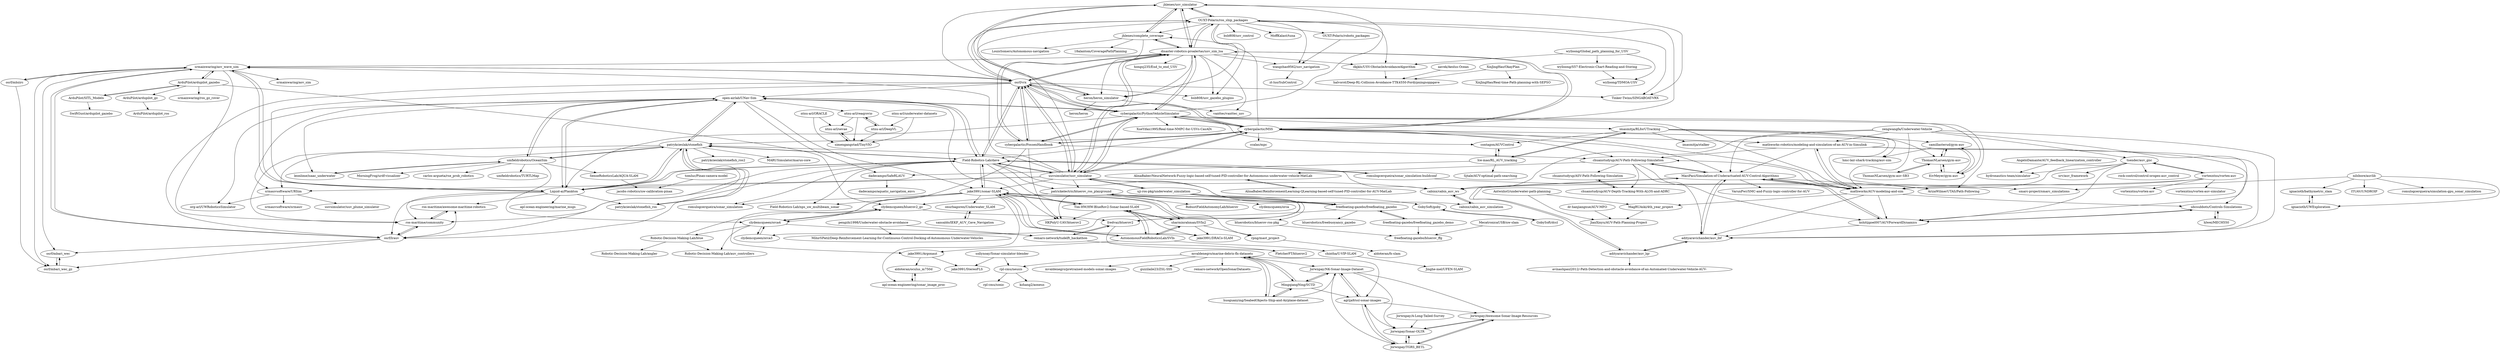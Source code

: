 digraph G {
"jhlenes/usv_simulator" -> "heron/heron_simulator"
"jhlenes/usv_simulator" -> "OUXT-Polaris/ros_ship_packages"
"jhlenes/usv_simulator" -> "jhlenes/complete_coverage"
"jhlenes/usv_simulator" -> "Tinker-Twins/SINGABOAT-VRX"
"jhlenes/usv_simulator" -> "disaster-robotics-proalertas/usv_sim_lsa"
"patrickelectric/bluerov_ros_playground" -> "fredvaz/bluerov2"
"patrickelectric/bluerov_ros_playground" -> "RobustFieldAutonomyLab/bluerov"
"patrickelectric/bluerov_ros_playground" -> "freefloating-gazebo/freefloating_gazebo"
"patrickelectric/bluerov_ros_playground" -> "bluerobotics/bluerov-ros-pkg"
"patrickelectric/bluerov_ros_playground" -> "clydemcqueen/orca"
"patrickelectric/bluerov_ros_playground" -> "clydemcqueen/bluerov2_gz"
"patrickelectric/bluerov_ros_playground" -> "HKPolyU-UAV/bluerov2"
"cybergalactic/MSS" -> "cybergalactic/PythonVehicleSimulator"
"cybergalactic/MSS" -> "cybergalactic/FossenHandbook"
"cybergalactic/MSS" -> "disaster-robotics-proalertas/usv_sim_lsa"
"cybergalactic/MSS" -> "uuvsimulator/uuv_simulator"
"cybergalactic/MSS" -> "osrf/vrx"
"cybergalactic/MSS" -> "chuanstudyup/AUV-Path-Following-Simulation"
"cybergalactic/MSS" -> "mathworks/AUV-modeling-and-sim"
"cybergalactic/MSS" -> "Field-Robotics-Lab/dave"
"cybergalactic/MSS" -> "OUXT-Polaris/ros_ship_packages"
"cybergalactic/MSS" -> "MaciPaci/Simulation-of-Underactuated-AUV-Control-Algorithms"
"cybergalactic/MSS" -> "jhlenes/complete_coverage"
"cybergalactic/MSS" -> "ArizaWilmerUTAS/Path-Following"
"cybergalactic/MSS" -> "ccalas/mpc" ["e"=1]
"cybergalactic/MSS" -> "mathworks-robotics/modeling-and-simulation-of-an-AUV-in-Simulink"
"cybergalactic/MSS" -> "patrykcieslak/stonefish"
"freefloating-gazebo/freefloating_gazebo_demo" -> "freefloating-gazebo/bluerov_ffg"
"freefloating-gazebo/freefloating_gazebo_demo" -> "freefloating-gazebo/freefloating_gazebo"
"jhlenes/complete_coverage" -> "jhlenes/usv_simulator"
"jhlenes/complete_coverage" -> "LouisSomers/Autonomous-navigation"
"jhlenes/complete_coverage" -> "disaster-robotics-proalertas/usv_sim_lsa"
"jhlenes/complete_coverage" -> "heron/heron_simulator"
"jhlenes/complete_coverage" -> "18alantom/CoveragePathPlanning" ["e"=1]
"zengwangfa/Underwater-Vehicle" -> "cabinx/cabin_auv_ws"
"zengwangfa/Underwater-Vehicle" -> "tsender/auv_gnc"
"zengwangfa/Underwater-Vehicle" -> "mathworks/AUV-modeling-and-sim"
"zengwangfa/Underwater-Vehicle" -> "MaciPaci/Simulation-of-Underactuated-AUV-Control-Algorithms"
"zengwangfa/Underwater-Vehicle" -> "kshitijgoel007/AUVForwardDynamics"
"zengwangfa/Underwater-Vehicle" -> "adityaravichander/auv_lbf"
"zengwangfa/Underwater-Vehicle" -> "mathworks-robotics/modeling-and-simulation-of-an-AUV-in-Simulink"
"ignaciotb/bathymetric_slam" -> "ignaciotb/UWExploration"
"dkjkls/USV-ObstacleAvoidanceAlgorithm" -> "halvorot/Deep-RL-Collision-Avoidance-TTK4550-Fordypningsoppgave"
"ArduPilot/SITL_Models" -> "SwiftGust/ardupilot_gazebo" ["e"=1]
"ArduPilot/SITL_Models" -> "ArduPilot/ardupilot_gazebo"
"camillasterud/gym-auv" -> "ThomasNLarsen/gym-auv"
"camillasterud/gym-auv" -> "hmc-lair-shark-tracking/auv-sim"
"camillasterud/gym-auv" -> "EivMeyer/gym-auv"
"wylloong/Global_path_planning_for_USV" -> "wylloong/S57-Electronic-Chart-Reading-and-Storing"
"wylloong/Global_path_planning_for_USV" -> "dkjkls/USV-ObstacleAvoidanceAlgorithm"
"wylloong/Global_path_planning_for_USV" -> "wylloong/TDMOA-USV"
"OUXT-Polaris/ros_ship_packages" -> "disaster-robotics-proalertas/usv_sim_lsa"
"OUXT-Polaris/ros_ship_packages" -> "jhlenes/usv_simulator"
"OUXT-Polaris/ros_ship_packages" -> "osrf/vrx"
"OUXT-Polaris/ros_ship_packages" -> "bsb808/usv_gazebo_plugins"
"OUXT-Polaris/ros_ship_packages" -> "OUXT-Polaris/robotx_packages"
"OUXT-Polaris/ros_ship_packages" -> "wangzhao9562/usv_navigation"
"OUXT-Polaris/ros_ship_packages" -> "heron/heron_simulator"
"OUXT-Polaris/ros_ship_packages" -> "dkjkls/USV-ObstacleAvoidanceAlgorithm"
"OUXT-Polaris/ros_ship_packages" -> "jhlenes/complete_coverage"
"OUXT-Polaris/ros_ship_packages" -> "Tinker-Twins/SINGABOAT-VRX"
"OUXT-Polaris/ros_ship_packages" -> "bsb808/usv_control"
"OUXT-Polaris/ros_ship_packages" -> "MoffKalast/tuna"
"OUXT-Polaris/robotx_packages" -> "wangzhao9562/usv_navigation"
"heron/heron_simulator" -> "heron/heron"
"heron/heron_simulator" -> "jhlenes/usv_simulator"
"heron/heron_simulator" -> "vanttec/vanttec_usv"
"srmauvsoftware/URSim" -> "srmauvsoftware/srmauv"
"srmauvsoftware/URSim" -> "org-arl/UWRoboticsSimulator"
"srmauvsoftware/URSim" -> "uuvsimulator/uuv_plume_simulator"
"wangzhao9562/usv_navigation" -> "zt-luo/SubControl"
"fredvaz/bluerov2" -> "FletcherFT/bluerov2"
"fredvaz/bluerov2" -> "remaro-network/tudelft_hackathon"
"srmainwaring/asv_wave_sim" -> "osrf/lrauv"
"srmainwaring/asv_wave_sim" -> "osrf/mbzirc"
"srmainwaring/asv_wave_sim" -> "osrf/mbari_wec_gz"
"srmainwaring/asv_wave_sim" -> "osrf/vrx"
"srmainwaring/asv_wave_sim" -> "ArduPilot/ardupilot_gazebo"
"srmainwaring/asv_wave_sim" -> "osrf/mbari_wec"
"srmainwaring/asv_wave_sim" -> "Liquid-ai/Plankton"
"srmainwaring/asv_wave_sim" -> "srmainwaring/asv_sim"
"srmainwaring/asv_wave_sim" -> "ros-maritime/community"
"vortexntnu/vortex-auv" -> "vortexntnu/vortex-auv-simulator"
"vortexntnu/vortex-auv" -> "tsender/auv_gnc"
"vortexntnu/vortex-auv" -> "vortexntnu/vortex-asv"
"vortexntnu/vortex-auv" -> "mathworks/AUV-modeling-and-sim"
"vortexntnu/vortex-auv" -> "cabinx/cabin_auv_ws"
"patrykcieslak/stonefish" -> "patrykcieslak/stonefish_ros"
"patrykcieslak/stonefish" -> "ros-maritime/community"
"patrykcieslak/stonefish" -> "Liquid-ai/Plankton"
"patrykcieslak/stonefish" -> "Field-Robotics-Lab/dave"
"patrykcieslak/stonefish" -> "patrykcieslak/stonefish_ros2"
"patrykcieslak/stonefish" -> "umfieldrobotics/OceanSim"
"patrykcieslak/stonefish" -> "osrf/lrauv"
"patrykcieslak/stonefish" -> "srmauvsoftware/URSim"
"patrykcieslak/stonefish" -> "MARUSimulator/marus-core"
"patrykcieslak/stonefish" -> "open-airlab/UNav-Sim"
"freefloating-gazebo/freefloating_gazebo" -> "freefloating-gazebo/freefloating_gazebo_demo"
"freefloating-gazebo/freefloating_gazebo" -> "bluerobotics/freebuoyancy_gazebo"
"freefloating-gazebo/freefloating_gazebo" -> "fredvaz/bluerov2"
"freefloating-gazebo/freefloating_gazebo" -> "patrickelectric/bluerov_ros_playground"
"patrykcieslak/stonefish_ros" -> "patrykcieslak/stonefish"
"tsender/auv_gnc" -> "vortexntnu/vortex-auv"
"tsender/auv_gnc" -> "hydronautics-team/simulator"
"tsender/auv_gnc" -> "kshitijgoel007/AUVForwardDynamics"
"tsender/auv_gnc" -> "rock-control/control-orogen-auv_control"
"tsender/auv_gnc" -> "srv/auv_framework"
"tsender/auv_gnc" -> "mathworks/AUV-modeling-and-sim"
"romulogcerqueira/sonar_simulation-buildconf" -> "smarc-project/smarc_simulations"
"romulogcerqueira/sonar_simulation-buildconf" -> "Field-Robotics-Lab/dave"
"nilsbore/auvlib" -> "ignaciotb/bathymetric_slam"
"nilsbore/auvlib" -> "ignaciotb/UWExploration"
"nilsbore/auvlib" -> "ITUAV/UNDROIP"
"nilsbore/auvlib" -> "smarc-project/smarc_simulations"
"nilsbore/auvlib" -> "romulogcerqueira/simulation-gpu_sonar_simulation"
"mvaldenegro/marine-debris-fls-datasets" -> "Jorwnpay/NK-Sonar-Image-Dataset"
"mvaldenegro/marine-debris-fls-datasets" -> "huoguanying/SeabedObjects-Ship-and-Airplane-dataset"
"mvaldenegro/marine-debris-fls-datasets" -> "MingqiangNing/SCTD"
"mvaldenegro/marine-debris-fls-datasets" -> "mvaldenegro/pretrained-models-sonar-images"
"mvaldenegro/marine-debris-fls-datasets" -> "agrija9/ssl-sonar-images"
"mvaldenegro/marine-debris-fls-datasets" -> "guizilaile23/ZSL-SSS"
"mvaldenegro/marine-debris-fls-datasets" -> "rpl-cmu/neusis"
"mvaldenegro/marine-debris-fls-datasets" -> "remaro-network/OpenSonarDatasets"
"tomluc/Pinax-camera-model" -> "jacobs-robotics/uw-calibration-pinax"
"hlwei/MECH550" -> "ubcsubbots/Controls-Simulations"
"MecatronicaUSB/uw-slam" -> "freefloating-gazebo/bluerov_ffg"
"osrf/vrx" -> "disaster-robotics-proalertas/usv_sim_lsa"
"osrf/vrx" -> "OUXT-Polaris/ros_ship_packages"
"osrf/vrx" -> "jhlenes/usv_simulator"
"osrf/vrx" -> "srmainwaring/asv_wave_sim"
"osrf/vrx" -> "cybergalactic/PythonVehicleSimulator"
"osrf/vrx" -> "uuvsimulator/uuv_simulator"
"osrf/vrx" -> "Field-Robotics-Lab/dave"
"osrf/vrx" -> "cybergalactic/MSS"
"osrf/vrx" -> "heron/heron_simulator"
"osrf/vrx" -> "cybergalactic/FossenHandbook"
"osrf/vrx" -> "osrf/lrauv"
"osrf/vrx" -> "Liquid-ai/Plankton"
"osrf/vrx" -> "Tinker-Twins/SINGABOAT-VRX"
"osrf/vrx" -> "open-airlab/UNav-Sim"
"osrf/vrx" -> "bsb808/usv_gazebo_plugins"
"cybergalactic/PythonVehicleSimulator" -> "cybergalactic/MSS"
"cybergalactic/PythonVehicleSimulator" -> "cybergalactic/FossenHandbook"
"cybergalactic/PythonVehicleSimulator" -> "osrf/vrx"
"cybergalactic/PythonVehicleSimulator" -> "disaster-robotics-proalertas/usv_sim_lsa"
"cybergalactic/PythonVehicleSimulator" -> "open-airlab/UNav-Sim"
"cybergalactic/PythonVehicleSimulator" -> "ArizaWilmerUTAS/Path-Following"
"cybergalactic/PythonVehicleSimulator" -> "Liquid-ai/Plankton"
"cybergalactic/PythonVehicleSimulator" -> "XueYifan1995/Real-time-NMPC-for-USVs-CasADi" ["e"=1]
"cybergalactic/PythonVehicleSimulator" -> "jhlenes/usv_simulator"
"cybergalactic/PythonVehicleSimulator" -> "mathworks/AUV-modeling-and-sim"
"cybergalactic/PythonVehicleSimulator" -> "uuvsimulator/uuv_simulator"
"cybergalactic/PythonVehicleSimulator" -> "contagon/AUVControl"
"cybergalactic/PythonVehicleSimulator" -> "imasmitja/RLforUTracking"
"cybergalactic/PythonVehicleSimulator" -> "EivMeyer/gym-auv"
"EivMeyer/gym-auv" -> "ThomasNLarsen/gym-auv"
"EivMeyer/gym-auv" -> "camillasterud/gym-auv"
"Field-Robotics-Lab/dave" -> "Liquid-ai/Plankton"
"Field-Robotics-Lab/dave" -> "romulogcerqueira/sonar_simulation-buildconf"
"Field-Robotics-Lab/dave" -> "jake3991/sonar-SLAM"
"Field-Robotics-Lab/dave" -> "uuvsimulator/uuv_simulator"
"Field-Robotics-Lab/dave" -> "ros-maritime/community"
"Field-Robotics-Lab/dave" -> "romulogcerqueira/sonar_simulation"
"Field-Robotics-Lab/dave" -> "osrf/lrauv"
"Field-Robotics-Lab/dave" -> "patrykcieslak/stonefish"
"Field-Robotics-Lab/dave" -> "open-airlab/UNav-Sim"
"Field-Robotics-Lab/dave" -> "Tim-HW/HW-BlueRov2-Sonar-based-SLAM"
"Field-Robotics-Lab/dave" -> "osrf/vrx"
"Field-Robotics-Lab/dave" -> "cabinx/cabin_auv_ws"
"Field-Robotics-Lab/dave" -> "patrickelectric/bluerov_ros_playground"
"Field-Robotics-Lab/dave" -> "Field-Robotics-Lab/nps_uw_multibeam_sonar"
"Field-Robotics-Lab/dave" -> "cabinx/cabin_auv_simulation"
"pengzhi1998/Underwater-obstacle-avoidance" -> "remaro-network/tudelft_hackathon"
"pengzhi1998/Underwater-obstacle-avoidance" -> "MihirSPatil/Deep-Reinforcement-Learning-for-Continuous-Control-Docking-of-Autonomous-Underwater-Vehicles"
"Tim-HW/HW-BlueRov2-Sonar-based-SLAM" -> "jake3991/sonar-SLAM"
"Tim-HW/HW-BlueRov2-Sonar-based-SLAM" -> "jake3991/DRACo-SLAM"
"Tim-HW/HW-BlueRov2-Sonar-based-SLAM" -> "AutonomousFieldRoboticsLab/SVIn"
"Tim-HW/HW-BlueRov2-Sonar-based-SLAM" -> "sharminrahman/SVIn2"
"Tim-HW/HW-BlueRov2-Sonar-based-SLAM" -> "HKPolyU-UAV/bluerov2"
"adityaravichander/auv_lbf" -> "adityaravichander/auv_lqr"
"adityaravichander/auv_lbf" -> "MaciPaci/Simulation-of-Underactuated-AUV-Control-Algorithms"
"sharminrahman/SVIn2" -> "AutonomousFieldRoboticsLab/SVIn"
"sharminrahman/SVIn2" -> "jake3991/sonar-SLAM"
"sharminrahman/SVIn2" -> "rpng/mast_project"
"sharminrahman/SVIn2" -> "jake3991/DRACo-SLAM"
"sharminrahman/SVIn2" -> "Tim-HW/HW-BlueRov2-Sonar-based-SLAM"
"adityaravichander/auv_lqr" -> "adityaravichander/auv_lbf"
"adityaravichander/auv_lqr" -> "MaciPaci/Simulation-of-Underactuated-AUV-Control-Algorithms"
"adityaravichander/auv_lqr" -> "avinashpaul2012/-Path-Detection-and-obstacle-avoidance-of-an-Automated-Underwater-Vehicle-AUV-"
"dr-hanjiangxue/AUV-MFO" -> "JianXinyu/AUV-Path-Planning-Project"
"MagRUAski/4th_year_project" -> "JianXinyu/AUV-Path-Planning-Project"
"mathworks/AUV-modeling-and-sim" -> "mathworks-robotics/modeling-and-simulation-of-an-AUV-in-Simulink"
"mathworks/AUV-modeling-and-sim" -> "MaciPaci/Simulation-of-Underactuated-AUV-Control-Algorithms"
"mathworks/AUV-modeling-and-sim" -> "kshitijgoel007/AUVForwardDynamics"
"mathworks/AUV-modeling-and-sim" -> "adityaravichander/auv_lbf"
"mathworks/AUV-modeling-and-sim" -> "chuanstudyup/AUV-Path-Following-Simulation"
"mathworks/AUV-modeling-and-sim" -> "ubcsubbots/Controls-Simulations"
"mathworks/AUV-modeling-and-sim" -> "MagRUAski/4th_year_project"
"Liquid-ai/Plankton" -> "Field-Robotics-Lab/dave"
"Liquid-ai/Plankton" -> "osrf/lrauv"
"Liquid-ai/Plankton" -> "ros-maritime/community"
"Liquid-ai/Plankton" -> "patrykcieslak/stonefish"
"Liquid-ai/Plankton" -> "open-airlab/UNav-Sim"
"Liquid-ai/Plankton" -> "srmainwaring/asv_wave_sim"
"Liquid-ai/Plankton" -> "patrykcieslak/stonefish_ros"
"Liquid-ai/Plankton" -> "apl-ocean-engineering/marine_msgs"
"Liquid-ai/Plankton" -> "ros-maritime/awesome-maritime-robotics"
"ubcsubbots/Controls-Simulations" -> "hlwei/MECH550"
"ubcsubbots/Controls-Simulations" -> "kshitijgoel007/AUVForwardDynamics"
"jake3991/Argonaut" -> "jake3991/StereoFLS"
"jake3991/Argonaut" -> "aldoteran/oculus_m750d"
"sollynoay/Sonar-simulator-blender" -> "rpl-cmu/neusis"
"sollynoay/Sonar-simulator-blender" -> "jake3991/StereoFLS"
"ignaciotb/UWExploration" -> "ignaciotb/bathymetric_slam"
"MingqiangNing/SCTD" -> "huoguanying/SeabedObjects-Ship-and-Airplane-dataset"
"MingqiangNing/SCTD" -> "Jorwnpay/NK-Sonar-Image-Dataset"
"MingqiangNing/SCTD" -> "agrija9/ssl-sonar-images"
"MingqiangNing/SCTD" -> "mvaldenegro/marine-debris-fls-datasets"
"AngeloDamante/AUV_feedback_linearization_controller" -> "hydronautics-team/simulator"
"huoguanying/SeabedObjects-Ship-and-Airplane-dataset" -> "MingqiangNing/SCTD"
"huoguanying/SeabedObjects-Ship-and-Airplane-dataset" -> "mvaldenegro/marine-debris-fls-datasets"
"huoguanying/SeabedObjects-Ship-and-Airplane-dataset" -> "Jorwnpay/NK-Sonar-Image-Dataset"
"apl-ocean-engineering/sonar_image_proc" -> "aldoteran/oculus_m750d"
"bluerobotics/bluerov-ros-pkg" -> "freefloating-gazebo/bluerov_ffg"
"mathworks-robotics/modeling-and-simulation-of-an-AUV-in-Simulink" -> "mathworks/AUV-modeling-and-sim"
"mathworks-robotics/modeling-and-simulation-of-an-AUV-in-Simulink" -> "adityaravichander/auv_lbf"
"mathworks-robotics/modeling-and-simulation-of-an-AUV-in-Simulink" -> "MaciPaci/Simulation-of-Underactuated-AUV-Control-Algorithms"
"mathworks-robotics/modeling-and-simulation-of-an-AUV-in-Simulink" -> "ubcsubbots/Controls-Simulations"
"mathworks-robotics/modeling-and-simulation-of-an-AUV-in-Simulink" -> "chuanstudyup/AUV-Path-Following-Simulation"
"MaciPaci/Simulation-of-Underactuated-AUV-Control-Algorithms" -> "adityaravichander/auv_lbf"
"MaciPaci/Simulation-of-Underactuated-AUV-Control-Algorithms" -> "adityaravichander/auv_lqr"
"MaciPaci/Simulation-of-Underactuated-AUV-Control-Algorithms" -> "kshitijgoel007/AUVForwardDynamics"
"MaciPaci/Simulation-of-Underactuated-AUV-Control-Algorithms" -> "mathworks/AUV-modeling-and-sim"
"MaciPaci/Simulation-of-Underactuated-AUV-Control-Algorithms" -> "VarunPwr/SMC-and-Fuzzy-logic-controller-for-AUV"
"MaciPaci/Simulation-of-Underactuated-AUV-Control-Algorithms" -> "chuanstudyup/AUV-Path-Following-Simulation"
"MaciPaci/Simulation-of-Underactuated-AUV-Control-Algorithms" -> "ArizaWilmerUTAS/Path-Following"
"cabinx/cabin_auv_simulation" -> "cabinx/cabin_auv_ws"
"clydemcqueen/orca3" -> "clydemcqueen/orca4"
"ThomasNLarsen/gym-auv" -> "EivMeyer/gym-auv"
"ThomasNLarsen/gym-auv" -> "ThomasNLarsen/gym-auv-SB3"
"ThomasNLarsen/gym-auv" -> "camillasterud/gym-auv"
"cabinx/cabin_auv_ws" -> "cabinx/cabin_auv_simulation"
"sansaldo/IEKF_AUV_Cave_Navigation" -> "onurbagoren/Underwater_SLAM"
"ArduPilot/ardupilot_gazebo" -> "ArduPilot/ardupilot_gz"
"ArduPilot/ardupilot_gazebo" -> "srmainwaring/asv_wave_sim"
"ArduPilot/ardupilot_gazebo" -> "srmainwaring/ros_gz_rover"
"ArduPilot/ardupilot_gazebo" -> "ArduPilot/SITL_Models"
"ArduPilot/ardupilot_gazebo" -> "clydemcqueen/bluerov2_gz"
"onurbagoren/Underwater_SLAM" -> "sansaldo/IEKF_AUV_Cave_Navigation"
"jake3991/sonar-SLAM" -> "Tim-HW/HW-BlueRov2-Sonar-based-SLAM"
"jake3991/sonar-SLAM" -> "sharminrahman/SVIn2"
"jake3991/sonar-SLAM" -> "AutonomousFieldRoboticsLab/SVIn"
"jake3991/sonar-SLAM" -> "jake3991/Argonaut"
"jake3991/sonar-SLAM" -> "rpng/mast_project"
"jake3991/sonar-SLAM" -> "jake3991/DRACo-SLAM"
"jake3991/sonar-SLAM" -> "Field-Robotics-Lab/dave"
"jake3991/sonar-SLAM" -> "Field-Robotics-Lab/nps_uw_multibeam_sonar"
"jake3991/sonar-SLAM" -> "apl-ocean-engineering/sonar_image_proc"
"jake3991/sonar-SLAM" -> "onurbagoren/Underwater_SLAM"
"jake3991/sonar-SLAM" -> "romulogcerqueira/sonar_simulation"
"osrf/mbari_wec_gz" -> "osrf/mbari_wec"
"imasmitja/RLforUTracking" -> "Ice-mao/RL_AUV_tracking"
"imasmitja/RLforUTracking" -> "hmc-lair-shark-tracking/auv-sim"
"imasmitja/RLforUTracking" -> "camillasterud/gym-auv"
"imasmitja/RLforUTracking" -> "imasmitja/stalker"
"imasmitja/RLforUTracking" -> "contagon/AUVControl"
"imasmitja/RLforUTracking" -> "ThomasNLarsen/gym-auv"
"AutonomousFieldRoboticsLab/SVIn" -> "sharminrahman/SVIn2"
"AutonomousFieldRoboticsLab/SVIn" -> "jake3991/sonar-SLAM"
"AutonomousFieldRoboticsLab/SVIn" -> "Tim-HW/HW-BlueRov2-Sonar-based-SLAM"
"AutonomousFieldRoboticsLab/SVIn" -> "jake3991/Argonaut"
"AutonomousFieldRoboticsLab/SVIn" -> "chintha/U-VIP-SLAM"
"Jorwnpay/A-Long-Tailed-Survey" -> "Jorwnpay/Sonar-OLTR"
"osrf/mbzirc" -> "srmainwaring/asv_wave_sim"
"osrf/mbzirc" -> "osrf/mbari_wec_gz"
"contagon/AUVControl" -> "Ice-mao/RL_AUV_tracking"
"chintha/U-VIP-SLAM" -> "Jinghe-mel/UFEN-SLAM"
"osrf/lrauv" -> "ros-maritime/community"
"osrf/lrauv" -> "osrf/mbari_wec_gz"
"osrf/lrauv" -> "osrf/mbari_wec"
"osrf/lrauv" -> "ros-maritime/awesome-maritime-robotics"
"osrf/lrauv" -> "srmainwaring/asv_wave_sim"
"ros-maritime/community" -> "osrf/lrauv"
"ros-maritime/community" -> "ros-maritime/awesome-maritime-robotics"
"clydemcqueen/bluerov2_gz" -> "clydemcqueen/orca4"
"clydemcqueen/bluerov2_gz" -> "fredvaz/bluerov2"
"remaro-network/tudelft_hackathon" -> "fredvaz/bluerov2"
"remaro-network/tudelft_hackathon" -> "FletcherFT/bluerov2"
"agrija9/ssl-sonar-images" -> "Jorwnpay/TGRS_BETL"
"agrija9/ssl-sonar-images" -> "Jorwnpay/NK-Sonar-Image-Dataset"
"agrija9/ssl-sonar-images" -> "Jorwnpay/Sonar-OLTR"
"agrija9/ssl-sonar-images" -> "Jorwnpay/Awesome-Sonar-Image-Resources"
"osrf/mbari_wec" -> "osrf/mbari_wec_gz"
"ros-maritime/awesome-maritime-robotics" -> "ros-maritime/community"
"Jorwnpay/TGRS_BETL" -> "Jorwnpay/Sonar-OLTR"
"Jorwnpay/TGRS_BETL" -> "Jorwnpay/Awesome-Sonar-Image-Resources"
"Jorwnpay/TGRS_BETL" -> "agrija9/ssl-sonar-images"
"GobySoft/dccl" -> "GobySoft/goby"
"aldoteran/oculus_m750d" -> "apl-ocean-engineering/sonar_image_proc"
"clydemcqueen/orca4" -> "clydemcqueen/bluerov2_gz"
"clydemcqueen/orca4" -> "clydemcqueen/orca3"
"clydemcqueen/orca4" -> "Robotic-Decision-Making-Lab/blue"
"clydemcqueen/orca4" -> "remaro-network/tudelft_hackathon"
"clydemcqueen/orca4" -> "Robotic-Decision-Making-Lab/auv_controllers"
"rpng/mast_project" -> "aldoteran/fs-slam"
"AlinaBaber/NeuralNetwork-Fuzzy-logic-based-self-tuned-PID-controller-for-Autonomous-underwater-vehicle-MatLab" -> "AlinaBaber/ReinforcementLearning-QLearning-based-self-tuned-PID-controller-for-AUV-MatLab"
"AlinaBaber/ReinforcementLearning-QLearning-based-self-tuned-PID-controller-for-AUV-MatLab" -> "AlinaBaber/NeuralNetwork-Fuzzy-logic-based-self-tuned-PID-controller-for-Autonomous-underwater-vehicle-MatLab"
"AntwnhsG/underwater-path-planning" -> "MagRUAski/4th_year_project"
"AntwnhsG/underwater-path-planning" -> "JianXinyu/AUV-Path-Planning-Project"
"GobySoft/goby" -> "GobySoft/dccl"
"ThomasNLarsen/gym-auv-SB3" -> "ThomasNLarsen/gym-auv"
"ntnu-arl/ORACLE" -> "ntnu-arl/sevae"
"ntnu-arl/ORACLE" -> "simengangstad/TinyVIO"
"uuvsimulator/uuv_simulator" -> "Field-Robotics-Lab/dave"
"uuvsimulator/uuv_simulator" -> "disaster-robotics-proalertas/usv_sim_lsa"
"uuvsimulator/uuv_simulator" -> "osrf/vrx"
"uuvsimulator/uuv_simulator" -> "uji-ros-pkg/underwater_simulation"
"uuvsimulator/uuv_simulator" -> "cybergalactic/MSS"
"uuvsimulator/uuv_simulator" -> "Liquid-ai/Plankton"
"uuvsimulator/uuv_simulator" -> "freefloating-gazebo/freefloating_gazebo"
"uuvsimulator/uuv_simulator" -> "patrykcieslak/stonefish"
"uuvsimulator/uuv_simulator" -> "cabinx/cabin_auv_ws"
"uuvsimulator/uuv_simulator" -> "srmainwaring/asv_wave_sim"
"uuvsimulator/uuv_simulator" -> "cybergalactic/PythonVehicleSimulator"
"uuvsimulator/uuv_simulator" -> "patrickelectric/bluerov_ros_playground"
"uuvsimulator/uuv_simulator" -> "jake3991/sonar-SLAM"
"uuvsimulator/uuv_simulator" -> "srmauvsoftware/URSim"
"uuvsimulator/uuv_simulator" -> "OUXT-Polaris/ros_ship_packages"
"ntnu-arl/underwater-datasets" -> "ntnu-arl/DeepVL"
"ntnu-arl/underwater-datasets" -> "simengangstad/TinyVIO"
"cybergalactic/FossenHandbook" -> "cybergalactic/PythonVehicleSimulator"
"cybergalactic/FossenHandbook" -> "cybergalactic/MSS"
"cybergalactic/FossenHandbook" -> "clydemcqueen/orca4"
"cybergalactic/FossenHandbook" -> "disaster-robotics-proalertas/usv_sim_lsa"
"cybergalactic/FossenHandbook" -> "chuanstudyup/AUV-Path-Following-Simulation"
"cybergalactic/FossenHandbook" -> "HKPolyU-UAV/bluerov2"
"cybergalactic/FossenHandbook" -> "osrf/vrx"
"open-airlab/UNav-Sim" -> "Liquid-ai/Plankton"
"open-airlab/UNav-Sim" -> "HKPolyU-UAV/bluerov2"
"open-airlab/UNav-Sim" -> "Field-Robotics-Lab/dave"
"open-airlab/UNav-Sim" -> "umfieldrobotics/OceanSim"
"open-airlab/UNav-Sim" -> "patrykcieslak/stonefish"
"open-airlab/UNav-Sim" -> "cybergalactic/PythonVehicleSimulator"
"open-airlab/UNav-Sim" -> "jake3991/sonar-SLAM"
"open-airlab/UNav-Sim" -> "dadecampo/SafeRLAUV"
"open-airlab/UNav-Sim" -> "srmauvsoftware/URSim"
"open-airlab/UNav-Sim" -> "ntnu-arl/reaqrovio"
"open-airlab/UNav-Sim" -> "org-arl/UWRoboticsSimulator"
"open-airlab/UNav-Sim" -> "leonlime/isaac_underwater"
"Jorwnpay/Sonar-OLTR" -> "Jorwnpay/TGRS_BETL"
"Jorwnpay/Sonar-OLTR" -> "Jorwnpay/Awesome-Sonar-Image-Resources"
"chuanstudyup/AUV-Path-Following-Simulation" -> "adityaravichander/auv_lbf"
"chuanstudyup/AUV-Path-Following-Simulation" -> "chuanstudyup/ASV-Path-Following-Simulation"
"chuanstudyup/AUV-Path-Following-Simulation" -> "MaciPaci/Simulation-of-Underactuated-AUV-Control-Algorithms"
"chuanstudyup/AUV-Path-Following-Simulation" -> "chuanstudyup/AUV-Depth-Tracking-With-ALOS-and-ADRC"
"chuanstudyup/AUV-Path-Following-Simulation" -> "kshitijgoel007/AUVForwardDynamics"
"chuanstudyup/AUV-Path-Following-Simulation" -> "AlinaBaber/NeuralNetwork-Fuzzy-logic-based-self-tuned-PID-controller-for-Autonomous-underwater-vehicle-MatLab"
"rpl-cmu/neusis" -> "kzhang2/aoneus"
"rpl-cmu/neusis" -> "rpl-cmu/sonic"
"ArduPilot/ardupilot_gz" -> "ArduPilot/ardupilot_ros"
"aavek/Aeolus-Ocean" -> "halvorot/Deep-RL-Collision-Avoidance-TTK4550-Fordypningsoppgave"
"Robotic-Decision-Making-Lab/blue" -> "clydemcqueen/bluerov2_gz"
"Robotic-Decision-Making-Lab/blue" -> "Robotic-Decision-Making-Lab/auv_controllers"
"Robotic-Decision-Making-Lab/blue" -> "Robotic-Decision-Making-Lab/angler"
"leonlime/isaac_underwater" -> "umfieldrobotics/OceanSim"
"dadecampo/SafeRLAUV" -> "dadecampo/aquatic_navigation_envs"
"kshitijgoel007/AUVForwardDynamics" -> "ubcsubbots/Controls-Simulations"
"kshitijgoel007/AUVForwardDynamics" -> "MaciPaci/Simulation-of-Underactuated-AUV-Control-Algorithms"
"kshitijgoel007/AUVForwardDynamics" -> "adityaravichander/auv_lbf"
"chuanstudyup/ASV-Path-Following-Simulation" -> "chuanstudyup/AUV-Depth-Tracking-With-ALOS-and-ADRC"
"chuanstudyup/AUV-Depth-Tracking-With-ALOS-and-ADRC" -> "chuanstudyup/ASV-Path-Following-Simulation"
"ntnu-arl/sevae" -> "simengangstad/TinyVIO"
"simengangstad/TinyVIO" -> "ntnu-arl/sevae"
"Ice-mao/RL_AUV_tracking" -> "imasmitja/RLforUTracking"
"Ice-mao/RL_AUV_tracking" -> "Sjtale/AUV-optimal-path-searching"
"Ice-mao/RL_AUV_tracking" -> "contagon/AUVControl"
"Ice-mao/RL_AUV_tracking" -> "dadecampo/SafeRLAUV"
"Jorwnpay/NK-Sonar-Image-Dataset" -> "agrija9/ssl-sonar-images"
"Jorwnpay/NK-Sonar-Image-Dataset" -> "Jorwnpay/Sonar-OLTR"
"Jorwnpay/NK-Sonar-Image-Dataset" -> "Jorwnpay/TGRS_BETL"
"Jorwnpay/NK-Sonar-Image-Dataset" -> "MingqiangNing/SCTD"
"Jorwnpay/NK-Sonar-Image-Dataset" -> "Jorwnpay/Awesome-Sonar-Image-Resources"
"SenseRoboticsLab/AQUA-SLAM" -> "jacobs-robotics/uw-calibration-pinax"
"XinJingHao/OkayPlan" -> "XinJingHao/Real-time-Path-planning-with-SEPSO"
"XinJingHao/OkayPlan" -> "halvorot/Deep-RL-Collision-Avoidance-TTK4550-Fordypningsoppgave"
"Jorwnpay/Awesome-Sonar-Image-Resources" -> "Jorwnpay/Sonar-OLTR"
"Jorwnpay/Awesome-Sonar-Image-Resources" -> "Jorwnpay/TGRS_BETL"
"wylloong/S57-Electronic-Chart-Reading-and-Storing" -> "wylloong/TDMOA-USV"
"ntnu-arl/reaqrovio" -> "ntnu-arl/DeepVL"
"ntnu-arl/reaqrovio" -> "simengangstad/TinyVIO"
"ntnu-arl/reaqrovio" -> "ntnu-arl/sevae"
"disaster-robotics-proalertas/usv_sim_lsa" -> "OUXT-Polaris/ros_ship_packages"
"disaster-robotics-proalertas/usv_sim_lsa" -> "osrf/vrx"
"disaster-robotics-proalertas/usv_sim_lsa" -> "jhlenes/usv_simulator"
"disaster-robotics-proalertas/usv_sim_lsa" -> "jhlenes/complete_coverage"
"disaster-robotics-proalertas/usv_sim_lsa" -> "bsb808/usv_gazebo_plugins"
"disaster-robotics-proalertas/usv_sim_lsa" -> "heron/heron_simulator"
"disaster-robotics-proalertas/usv_sim_lsa" -> "uuvsimulator/uuv_simulator"
"disaster-robotics-proalertas/usv_sim_lsa" -> "cybergalactic/PythonVehicleSimulator"
"disaster-robotics-proalertas/usv_sim_lsa" -> "cybergalactic/MSS"
"disaster-robotics-proalertas/usv_sim_lsa" -> "srmainwaring/asv_wave_sim"
"disaster-robotics-proalertas/usv_sim_lsa" -> "vanttec/vanttec_usv"
"disaster-robotics-proalertas/usv_sim_lsa" -> "dkjkls/USV-ObstacleAvoidanceAlgorithm"
"disaster-robotics-proalertas/usv_sim_lsa" -> "hongsj235/End_to_end_USV"
"disaster-robotics-proalertas/usv_sim_lsa" -> "cybergalactic/FossenHandbook"
"disaster-robotics-proalertas/usv_sim_lsa" -> "wangzhao9562/usv_navigation"
"umfieldrobotics/OceanSim" -> "SenseRoboticsLab/AQUA-SLAM"
"umfieldrobotics/OceanSim" -> "leonlime/isaac_underwater"
"umfieldrobotics/OceanSim" -> "open-airlab/UNav-Sim"
"umfieldrobotics/OceanSim" -> "patrykcieslak/stonefish"
"umfieldrobotics/OceanSim" -> "umfieldrobotics/TURTLMap"
"umfieldrobotics/OceanSim" -> "clydemcqueen/orca4"
"umfieldrobotics/OceanSim" -> "MorningFrog/urdf-visualizer"
"umfieldrobotics/OceanSim" -> "carlos-argueta/rse_prob_robotics" ["e"=1]
"uji-ros-pkg/underwater_simulation" -> "clydemcqueen/orca3"
"uji-ros-pkg/underwater_simulation" -> "freefloating-gazebo/freefloating_gazebo"
"uji-ros-pkg/underwater_simulation" -> "uuvsimulator/uuv_simulator"
"uji-ros-pkg/underwater_simulation" -> "GobySoft/goby"
"ntnu-arl/DeepVL" -> "simengangstad/TinyVIO"
"ntnu-arl/DeepVL" -> "ntnu-arl/reaqrovio"
"jhlenes/usv_simulator" ["l"="60.661,13.404"]
"heron/heron_simulator" ["l"="60.665,13.422"]
"OUXT-Polaris/ros_ship_packages" ["l"="60.639,13.415"]
"jhlenes/complete_coverage" ["l"="60.649,13.425"]
"Tinker-Twins/SINGABOAT-VRX" ["l"="60.676,13.411"]
"disaster-robotics-proalertas/usv_sim_lsa" ["l"="60.648,13.394"]
"patrickelectric/bluerov_ros_playground" ["l"="60.71,13.404"]
"fredvaz/bluerov2" ["l"="60.749,13.434"]
"RobustFieldAutonomyLab/bluerov" ["l"="60.7,13.438"]
"freefloating-gazebo/freefloating_gazebo" ["l"="60.715,13.426"]
"bluerobotics/bluerov-ros-pkg" ["l"="60.734,13.459"]
"clydemcqueen/orca" ["l"="60.729,13.436"]
"clydemcqueen/bluerov2_gz" ["l"="60.766,13.407"]
"HKPolyU-UAV/bluerov2" ["l"="60.671,13.342"]
"cybergalactic/MSS" ["l"="60.628,13.368"]
"cybergalactic/PythonVehicleSimulator" ["l"="60.651,13.343"]
"cybergalactic/FossenHandbook" ["l"="60.649,13.367"]
"uuvsimulator/uuv_simulator" ["l"="60.679,13.363"]
"osrf/vrx" ["l"="60.666,13.376"]
"chuanstudyup/AUV-Path-Following-Simulation" ["l"="60.563,13.357"]
"mathworks/AUV-modeling-and-sim" ["l"="60.569,13.379"]
"Field-Robotics-Lab/dave" ["l"="60.666,13.327"]
"MaciPaci/Simulation-of-Underactuated-AUV-Control-Algorithms" ["l"="60.57,13.346"]
"ArizaWilmerUTAS/Path-Following" ["l"="60.605,13.342"]
"ccalas/mpc" ["l"="61.481,15.091"]
"mathworks-robotics/modeling-and-simulation-of-an-AUV-in-Simulink" ["l"="60.577,13.365"]
"patrykcieslak/stonefish" ["l"="60.705,13.327"]
"freefloating-gazebo/freefloating_gazebo_demo" ["l"="60.719,13.459"]
"freefloating-gazebo/bluerov_ffg" ["l"="60.733,13.485"]
"LouisSomers/Autonomous-navigation" ["l"="60.656,13.459"]
"18alantom/CoveragePathPlanning" ["l"="61.763,13.649"]
"zengwangfa/Underwater-Vehicle" ["l"="60.553,13.376"]
"cabinx/cabin_auv_ws" ["l"="60.607,13.36"]
"tsender/auv_gnc" ["l"="60.526,13.394"]
"kshitijgoel007/AUVForwardDynamics" ["l"="60.543,13.364"]
"adityaravichander/auv_lbf" ["l"="60.55,13.35"]
"ignaciotb/bathymetric_slam" ["l"="60.715,13.121"]
"ignaciotb/UWExploration" ["l"="60.73,13.123"]
"dkjkls/USV-ObstacleAvoidanceAlgorithm" ["l"="60.62,13.47"]
"halvorot/Deep-RL-Collision-Avoidance-TTK4550-Fordypningsoppgave" ["l"="60.587,13.51"]
"ArduPilot/SITL_Models" ["l"="60.814,13.365"]
"SwiftGust/ardupilot_gazebo" ["l"="59.702,13.952"]
"ArduPilot/ardupilot_gazebo" ["l"="60.785,13.376"]
"camillasterud/gym-auv" ["l"="60.675,13.245"]
"ThomasNLarsen/gym-auv" ["l"="60.683,13.255"]
"hmc-lair-shark-tracking/auv-sim" ["l"="60.669,13.226"]
"EivMeyer/gym-auv" ["l"="60.671,13.274"]
"wylloong/Global_path_planning_for_USV" ["l"="60.621,13.523"]
"wylloong/S57-Electronic-Chart-Reading-and-Storing" ["l"="60.615,13.553"]
"wylloong/TDMOA-USV" ["l"="60.631,13.546"]
"bsb808/usv_gazebo_plugins" ["l"="60.627,13.398"]
"OUXT-Polaris/robotx_packages" ["l"="60.62,13.445"]
"wangzhao9562/usv_navigation" ["l"="60.621,13.429"]
"bsb808/usv_control" ["l"="60.608,13.432"]
"MoffKalast/tuna" ["l"="60.638,13.461"]
"heron/heron" ["l"="60.675,13.449"]
"vanttec/vanttec_usv" ["l"="60.658,13.44"]
"srmauvsoftware/URSim" ["l"="60.719,13.302"]
"srmauvsoftware/srmauv" ["l"="60.73,13.276"]
"org-arl/UWRoboticsSimulator" ["l"="60.716,13.281"]
"uuvsimulator/uuv_plume_simulator" ["l"="60.744,13.274"]
"zt-luo/SubControl" ["l"="60.598,13.449"]
"FletcherFT/bluerov2" ["l"="60.764,13.459"]
"remaro-network/tudelft_hackathon" ["l"="60.771,13.444"]
"srmainwaring/asv_wave_sim" ["l"="60.717,13.368"]
"osrf/lrauv" ["l"="60.706,13.354"]
"osrf/mbzirc" ["l"="60.753,13.361"]
"osrf/mbari_wec_gz" ["l"="60.736,13.353"]
"osrf/mbari_wec" ["l"="60.734,13.365"]
"Liquid-ai/Plankton" ["l"="60.692,13.338"]
"srmainwaring/asv_sim" ["l"="60.741,13.378"]
"ros-maritime/community" ["l"="60.71,13.341"]
"vortexntnu/vortex-auv" ["l"="60.553,13.405"]
"vortexntnu/vortex-auv-simulator" ["l"="60.543,13.438"]
"vortexntnu/vortex-asv" ["l"="60.539,13.423"]
"patrykcieslak/stonefish_ros" ["l"="60.683,13.316"]
"patrykcieslak/stonefish_ros2" ["l"="60.732,13.325"]
"umfieldrobotics/OceanSim" ["l"="60.753,13.318"]
"MARUSimulator/marus-core" ["l"="60.732,13.312"]
"open-airlab/UNav-Sim" ["l"="60.698,13.309"]
"bluerobotics/freebuoyancy_gazebo" ["l"="60.705,13.455"]
"hydronautics-team/simulator" ["l"="60.483,13.405"]
"rock-control/control-orogen-auv_control" ["l"="60.503,13.41"]
"srv/auv_framework" ["l"="60.496,13.393"]
"romulogcerqueira/sonar_simulation-buildconf" ["l"="60.683,13.278"]
"smarc-project/smarc_simulations" ["l"="60.7,13.208"]
"nilsbore/auvlib" ["l"="60.715,13.15"]
"ITUAV/UNDROIP" ["l"="60.696,13.131"]
"romulogcerqueira/simulation-gpu_sonar_simulation" ["l"="60.737,13.143"]
"mvaldenegro/marine-debris-fls-datasets" ["l"="60.381,13.085"]
"Jorwnpay/NK-Sonar-Image-Dataset" ["l"="60.347,13.073"]
"huoguanying/SeabedObjects-Ship-and-Airplane-dataset" ["l"="60.37,13.067"]
"MingqiangNing/SCTD" ["l"="60.36,13.082"]
"mvaldenegro/pretrained-models-sonar-images" ["l"="60.373,13.107"]
"agrija9/ssl-sonar-images" ["l"="60.352,13.06"]
"guizilaile23/ZSL-SSS" ["l"="60.403,13.087"]
"rpl-cmu/neusis" ["l"="60.427,13.121"]
"remaro-network/OpenSonarDatasets" ["l"="60.397,13.062"]
"tomluc/Pinax-camera-model" ["l"="60.866,13.283"]
"jacobs-robotics/uw-calibration-pinax" ["l"="60.842,13.29"]
"hlwei/MECH550" ["l"="60.51,13.375"]
"ubcsubbots/Controls-Simulations" ["l"="60.534,13.376"]
"MecatronicaUSB/uw-slam" ["l"="60.74,13.51"]
"XueYifan1995/Real-time-NMPC-for-USVs-CasADi" ["l"="61.475,15.173"]
"contagon/AUVControl" ["l"="60.655,13.276"]
"imasmitja/RLforUTracking" ["l"="60.658,13.258"]
"jake3991/sonar-SLAM" ["l"="60.629,13.283"]
"romulogcerqueira/sonar_simulation" ["l"="60.637,13.307"]
"Tim-HW/HW-BlueRov2-Sonar-based-SLAM" ["l"="60.618,13.295"]
"Field-Robotics-Lab/nps_uw_multibeam_sonar" ["l"="60.652,13.298"]
"cabinx/cabin_auv_simulation" ["l"="60.621,13.336"]
"pengzhi1998/Underwater-obstacle-avoidance" ["l"="60.802,13.476"]
"MihirSPatil/Deep-Reinforcement-Learning-for-Continuous-Control-Docking-of-Autonomous-Underwater-Vehicles" ["l"="60.819,13.495"]
"jake3991/DRACo-SLAM" ["l"="60.621,13.263"]
"AutonomousFieldRoboticsLab/SVIn" ["l"="60.591,13.272"]
"sharminrahman/SVIn2" ["l"="60.608,13.273"]
"adityaravichander/auv_lqr" ["l"="60.546,13.33"]
"rpng/mast_project" ["l"="60.611,13.247"]
"avinashpaul2012/-Path-Detection-and-obstacle-avoidance-of-an-Automated-Underwater-Vehicle-AUV-" ["l"="60.525,13.31"]
"dr-hanjiangxue/AUV-MFO" ["l"="60.482,13.469"]
"JianXinyu/AUV-Path-Planning-Project" ["l"="60.499,13.452"]
"MagRUAski/4th_year_project" ["l"="60.52,13.425"]
"apl-ocean-engineering/marine_msgs" ["l"="60.696,13.292"]
"ros-maritime/awesome-maritime-robotics" ["l"="60.726,13.341"]
"jake3991/Argonaut" ["l"="60.573,13.243"]
"jake3991/StereoFLS" ["l"="60.52,13.197"]
"aldoteran/oculus_m750d" ["l"="60.586,13.233"]
"sollynoay/Sonar-simulator-blender" ["l"="60.472,13.158"]
"AngeloDamante/AUV_feedback_linearization_controller" ["l"="60.458,13.411"]
"apl-ocean-engineering/sonar_image_proc" ["l"="60.597,13.25"]
"VarunPwr/SMC-and-Fuzzy-logic-controller-for-AUV" ["l"="60.559,13.317"]
"clydemcqueen/orca3" ["l"="60.75,13.414"]
"clydemcqueen/orca4" ["l"="60.754,13.393"]
"ThomasNLarsen/gym-auv-SB3" ["l"="60.695,13.236"]
"sansaldo/IEKF_AUV_Cave_Navigation" ["l"="60.618,13.209"]
"onurbagoren/Underwater_SLAM" ["l"="60.622,13.232"]
"ArduPilot/ardupilot_gz" ["l"="60.836,13.385"]
"srmainwaring/ros_gz_rover" ["l"="60.814,13.389"]
"Ice-mao/RL_AUV_tracking" ["l"="60.662,13.241"]
"imasmitja/stalker" ["l"="60.646,13.232"]
"chintha/U-VIP-SLAM" ["l"="60.553,13.254"]
"Jorwnpay/A-Long-Tailed-Survey" ["l"="60.302,13.04"]
"Jorwnpay/Sonar-OLTR" ["l"="60.326,13.054"]
"Jinghe-mel/UFEN-SLAM" ["l"="60.53,13.24"]
"Jorwnpay/TGRS_BETL" ["l"="60.333,13.065"]
"Jorwnpay/Awesome-Sonar-Image-Resources" ["l"="60.34,13.049"]
"GobySoft/dccl" ["l"="60.791,13.441"]
"GobySoft/goby" ["l"="60.771,13.427"]
"Robotic-Decision-Making-Lab/blue" ["l"="60.794,13.415"]
"Robotic-Decision-Making-Lab/auv_controllers" ["l"="60.785,13.4"]
"aldoteran/fs-slam" ["l"="60.6,13.221"]
"AlinaBaber/NeuralNetwork-Fuzzy-logic-based-self-tuned-PID-controller-for-Autonomous-underwater-vehicle-MatLab" ["l"="60.502,13.342"]
"AlinaBaber/ReinforcementLearning-QLearning-based-self-tuned-PID-controller-for-AUV-MatLab" ["l"="60.478,13.336"]
"AntwnhsG/underwater-path-planning" ["l"="60.496,13.437"]
"ntnu-arl/ORACLE" ["l"="60.791,13.194"]
"ntnu-arl/sevae" ["l"="60.771,13.214"]
"simengangstad/TinyVIO" ["l"="60.785,13.219"]
"uji-ros-pkg/underwater_simulation" ["l"="60.726,13.4"]
"ntnu-arl/underwater-datasets" ["l"="60.807,13.222"]
"ntnu-arl/DeepVL" ["l"="60.783,13.234"]
"dadecampo/SafeRLAUV" ["l"="60.699,13.259"]
"ntnu-arl/reaqrovio" ["l"="60.758,13.245"]
"leonlime/isaac_underwater" ["l"="60.746,13.296"]
"chuanstudyup/ASV-Path-Following-Simulation" ["l"="60.525,13.352"]
"chuanstudyup/AUV-Depth-Tracking-With-ALOS-and-ADRC" ["l"="60.529,13.336"]
"kzhang2/aoneus" ["l"="60.438,13.105"]
"rpl-cmu/sonic" ["l"="60.413,13.135"]
"ArduPilot/ardupilot_ros" ["l"="60.865,13.389"]
"aavek/Aeolus-Ocean" ["l"="60.581,13.536"]
"Robotic-Decision-Making-Lab/angler" ["l"="60.821,13.427"]
"dadecampo/aquatic_navigation_envs" ["l"="60.716,13.236"]
"Sjtale/AUV-optimal-path-searching" ["l"="60.661,13.208"]
"SenseRoboticsLab/AQUA-SLAM" ["l"="60.809,13.299"]
"XinJingHao/OkayPlan" ["l"="60.56,13.532"]
"XinJingHao/Real-time-Path-planning-with-SEPSO" ["l"="60.544,13.55"]
"hongsj235/End_to_end_USV" ["l"="60.61,13.411"]
"umfieldrobotics/TURTLMap" ["l"="60.784,13.291"]
"MorningFrog/urdf-visualizer" ["l"="60.795,13.32"]
"carlos-argueta/rse_prob_robotics" ["l"="58.949,12.847"]
}